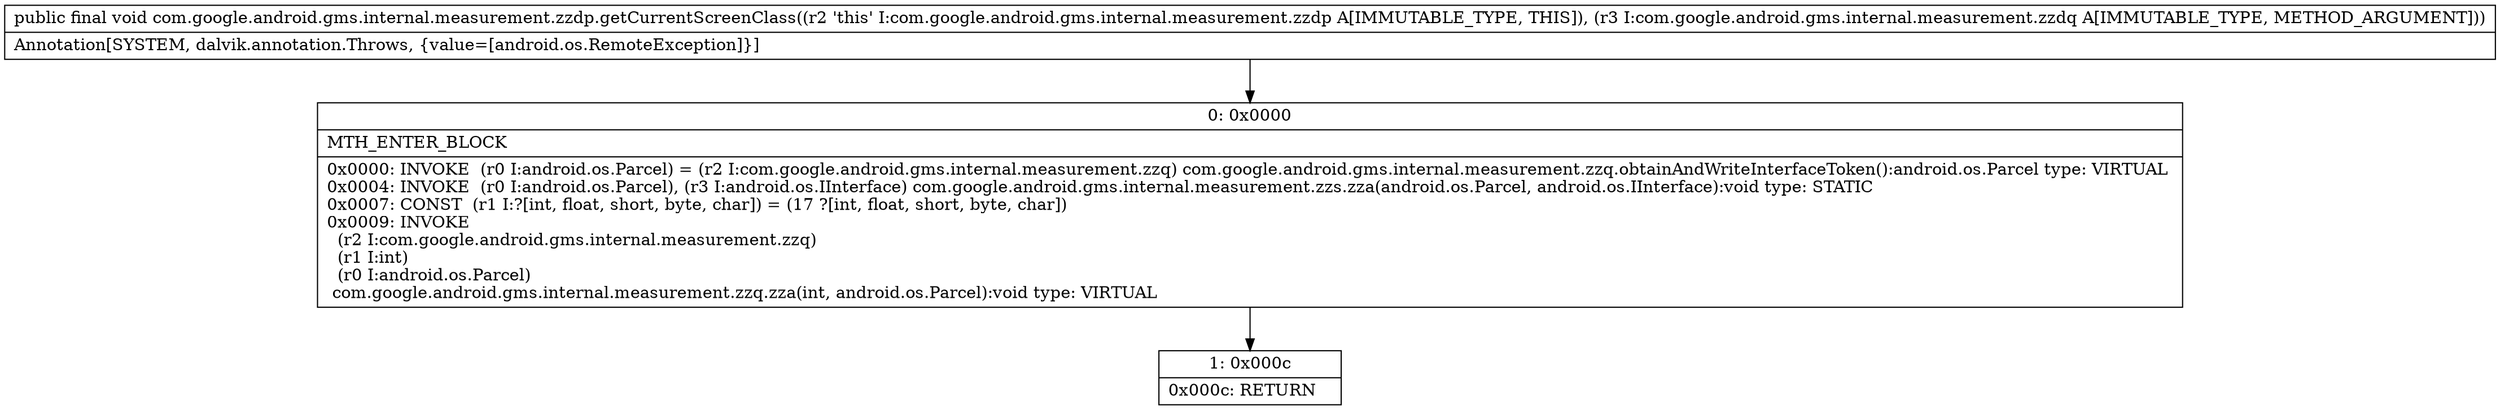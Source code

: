 digraph "CFG forcom.google.android.gms.internal.measurement.zzdp.getCurrentScreenClass(Lcom\/google\/android\/gms\/internal\/measurement\/zzdq;)V" {
Node_0 [shape=record,label="{0\:\ 0x0000|MTH_ENTER_BLOCK\l|0x0000: INVOKE  (r0 I:android.os.Parcel) = (r2 I:com.google.android.gms.internal.measurement.zzq) com.google.android.gms.internal.measurement.zzq.obtainAndWriteInterfaceToken():android.os.Parcel type: VIRTUAL \l0x0004: INVOKE  (r0 I:android.os.Parcel), (r3 I:android.os.IInterface) com.google.android.gms.internal.measurement.zzs.zza(android.os.Parcel, android.os.IInterface):void type: STATIC \l0x0007: CONST  (r1 I:?[int, float, short, byte, char]) = (17 ?[int, float, short, byte, char]) \l0x0009: INVOKE  \l  (r2 I:com.google.android.gms.internal.measurement.zzq)\l  (r1 I:int)\l  (r0 I:android.os.Parcel)\l com.google.android.gms.internal.measurement.zzq.zza(int, android.os.Parcel):void type: VIRTUAL \l}"];
Node_1 [shape=record,label="{1\:\ 0x000c|0x000c: RETURN   \l}"];
MethodNode[shape=record,label="{public final void com.google.android.gms.internal.measurement.zzdp.getCurrentScreenClass((r2 'this' I:com.google.android.gms.internal.measurement.zzdp A[IMMUTABLE_TYPE, THIS]), (r3 I:com.google.android.gms.internal.measurement.zzdq A[IMMUTABLE_TYPE, METHOD_ARGUMENT]))  | Annotation[SYSTEM, dalvik.annotation.Throws, \{value=[android.os.RemoteException]\}]\l}"];
MethodNode -> Node_0;
Node_0 -> Node_1;
}


